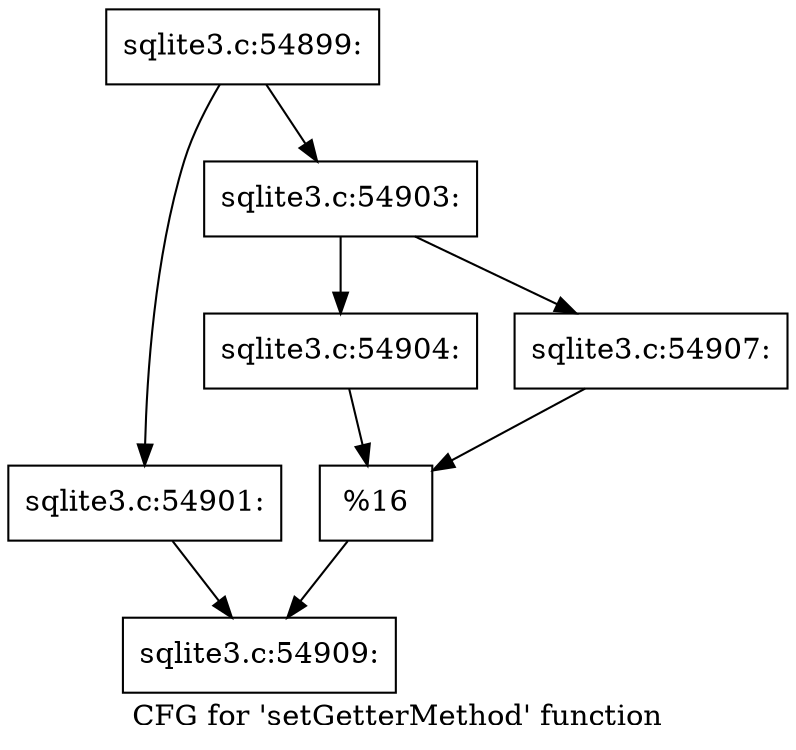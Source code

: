 digraph "CFG for 'setGetterMethod' function" {
	label="CFG for 'setGetterMethod' function";

	Node0x55c0f74c5ec0 [shape=record,label="{sqlite3.c:54899:}"];
	Node0x55c0f74c5ec0 -> Node0x55c0f74c9600;
	Node0x55c0f74c5ec0 -> Node0x55c0f74c60e0;
	Node0x55c0f74c9600 [shape=record,label="{sqlite3.c:54901:}"];
	Node0x55c0f74c9600 -> Node0x55c0f74c6090;
	Node0x55c0f74c60e0 [shape=record,label="{sqlite3.c:54903:}"];
	Node0x55c0f74c60e0 -> Node0x55c0f58b2610;
	Node0x55c0f74c60e0 -> Node0x55c0f74cac70;
	Node0x55c0f58b2610 [shape=record,label="{sqlite3.c:54904:}"];
	Node0x55c0f58b2610 -> Node0x55c0f74ca9d0;
	Node0x55c0f74cac70 [shape=record,label="{sqlite3.c:54907:}"];
	Node0x55c0f74cac70 -> Node0x55c0f74ca9d0;
	Node0x55c0f74ca9d0 [shape=record,label="{%16}"];
	Node0x55c0f74ca9d0 -> Node0x55c0f74c6090;
	Node0x55c0f74c6090 [shape=record,label="{sqlite3.c:54909:}"];
}
